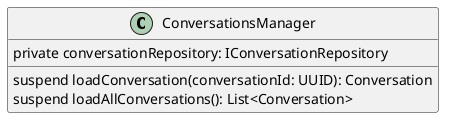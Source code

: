 @startuml
class ConversationsManager {
    private conversationRepository: IConversationRepository
    suspend loadConversation(conversationId: UUID): Conversation
    suspend loadAllConversations(): List<Conversation>
}
@enduml
